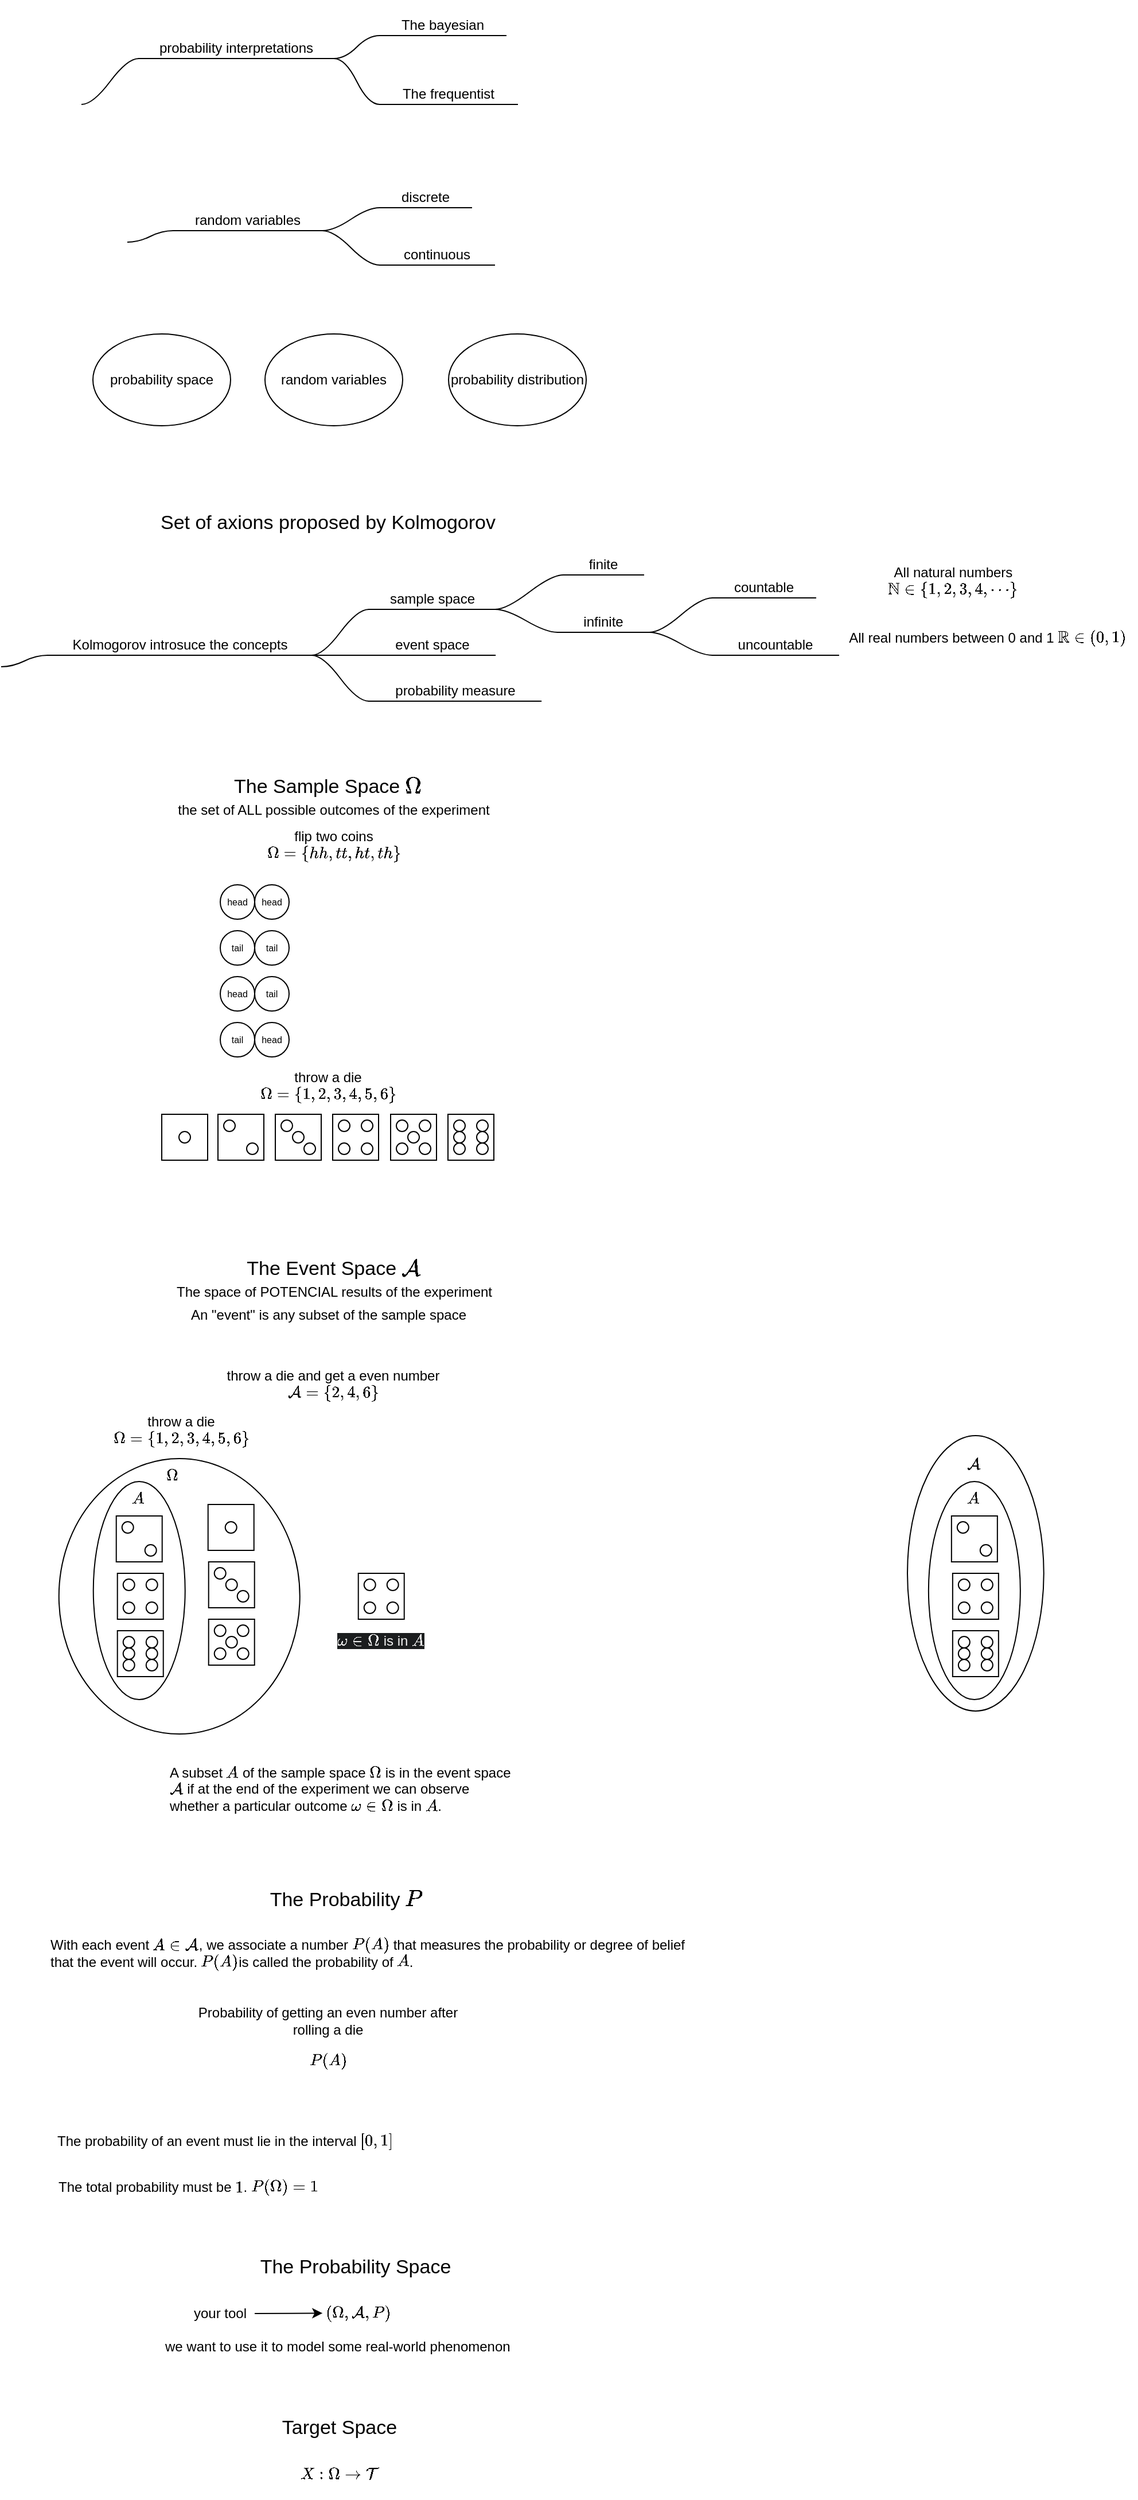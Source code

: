<mxfile version="22.0.2" type="device" pages="2">
  <diagram name="Page-1" id="sghqwL1-s2tia-Rz37YC">
    <mxGraphModel dx="989" dy="595" grid="1" gridSize="10" guides="1" tooltips="1" connect="1" arrows="1" fold="1" page="1" pageScale="1" pageWidth="1500" pageHeight="1500" math="1" shadow="0">
      <root>
        <mxCell id="0" />
        <mxCell id="1" parent="0" />
        <mxCell id="Wlaz5wtgBGHLOJftAQ7z-139" value="" style="ellipse;whiteSpace=wrap;html=1;fillColor=none;" vertex="1" parent="1">
          <mxGeometry x="1160" y="1700" width="118.86" height="240" as="geometry" />
        </mxCell>
        <mxCell id="Wlaz5wtgBGHLOJftAQ7z-137" value="" style="ellipse;whiteSpace=wrap;html=1;fillColor=none;" vertex="1" parent="1">
          <mxGeometry x="450.36" y="1740" width="80" height="190" as="geometry" />
        </mxCell>
        <mxCell id="Wlaz5wtgBGHLOJftAQ7z-135" value="" style="ellipse;whiteSpace=wrap;html=1;fillColor=none;" vertex="1" parent="1">
          <mxGeometry x="420.36" y="1720" width="210" height="240" as="geometry" />
        </mxCell>
        <mxCell id="HM87i1-mruGRsi_XM0j9-1" value="The bayesian" style="whiteSpace=wrap;html=1;shape=partialRectangle;top=0;left=0;bottom=1;right=0;points=[[0,1],[1,1]];fillColor=none;align=center;verticalAlign=bottom;routingCenterY=0.5;snapToPoint=1;recursiveResize=0;autosize=1;treeFolding=1;treeMoving=1;newEdgeStyle={&quot;edgeStyle&quot;:&quot;entityRelationEdgeStyle&quot;,&quot;startArrow&quot;:&quot;none&quot;,&quot;endArrow&quot;:&quot;none&quot;,&quot;segment&quot;:10,&quot;curved&quot;:1,&quot;sourcePerimeterSpacing&quot;:0,&quot;targetPerimeterSpacing&quot;:0};" vertex="1" parent="1">
          <mxGeometry x="700" y="450" width="110" height="30" as="geometry" />
        </mxCell>
        <mxCell id="HM87i1-mruGRsi_XM0j9-2" value="" style="edgeStyle=entityRelationEdgeStyle;startArrow=none;endArrow=none;segment=10;curved=1;sourcePerimeterSpacing=0;targetPerimeterSpacing=0;rounded=0;exitX=1;exitY=1;exitDx=0;exitDy=0;" edge="1" target="HM87i1-mruGRsi_XM0j9-1" parent="1" source="HM87i1-mruGRsi_XM0j9-5">
          <mxGeometry relative="1" as="geometry">
            <mxPoint x="570" y="350" as="sourcePoint" />
          </mxGeometry>
        </mxCell>
        <mxCell id="HM87i1-mruGRsi_XM0j9-3" value="The frequentist" style="whiteSpace=wrap;html=1;shape=partialRectangle;top=0;left=0;bottom=1;right=0;points=[[0,1],[1,1]];fillColor=none;align=center;verticalAlign=bottom;routingCenterY=0.5;snapToPoint=1;recursiveResize=0;autosize=1;treeFolding=1;treeMoving=1;newEdgeStyle={&quot;edgeStyle&quot;:&quot;entityRelationEdgeStyle&quot;,&quot;startArrow&quot;:&quot;none&quot;,&quot;endArrow&quot;:&quot;none&quot;,&quot;segment&quot;:10,&quot;curved&quot;:1,&quot;sourcePerimeterSpacing&quot;:0,&quot;targetPerimeterSpacing&quot;:0};" vertex="1" parent="1">
          <mxGeometry x="700" y="510" width="120" height="30" as="geometry" />
        </mxCell>
        <mxCell id="HM87i1-mruGRsi_XM0j9-4" value="" style="edgeStyle=entityRelationEdgeStyle;startArrow=none;endArrow=none;segment=10;curved=1;sourcePerimeterSpacing=0;targetPerimeterSpacing=0;rounded=0;exitX=1;exitY=1;exitDx=0;exitDy=0;" edge="1" target="HM87i1-mruGRsi_XM0j9-3" parent="1" source="HM87i1-mruGRsi_XM0j9-5">
          <mxGeometry relative="1" as="geometry">
            <mxPoint x="580" y="420" as="sourcePoint" />
          </mxGeometry>
        </mxCell>
        <mxCell id="HM87i1-mruGRsi_XM0j9-5" value="probability interpretations" style="whiteSpace=wrap;html=1;shape=partialRectangle;top=0;left=0;bottom=1;right=0;points=[[0,1],[1,1]];fillColor=none;align=center;verticalAlign=bottom;routingCenterY=0.5;snapToPoint=1;recursiveResize=0;autosize=1;treeFolding=1;treeMoving=1;newEdgeStyle={&quot;edgeStyle&quot;:&quot;entityRelationEdgeStyle&quot;,&quot;startArrow&quot;:&quot;none&quot;,&quot;endArrow&quot;:&quot;none&quot;,&quot;segment&quot;:10,&quot;curved&quot;:1,&quot;sourcePerimeterSpacing&quot;:0,&quot;targetPerimeterSpacing&quot;:0};" vertex="1" parent="1">
          <mxGeometry x="490" y="470" width="170" height="30" as="geometry" />
        </mxCell>
        <mxCell id="HM87i1-mruGRsi_XM0j9-6" value="" style="edgeStyle=entityRelationEdgeStyle;startArrow=none;endArrow=none;segment=10;curved=1;sourcePerimeterSpacing=0;targetPerimeterSpacing=0;rounded=0;" edge="1" target="HM87i1-mruGRsi_XM0j9-5" parent="1">
          <mxGeometry relative="1" as="geometry">
            <mxPoint x="440" y="540" as="sourcePoint" />
          </mxGeometry>
        </mxCell>
        <mxCell id="HM87i1-mruGRsi_XM0j9-7" value="random variables" style="whiteSpace=wrap;html=1;shape=partialRectangle;top=0;left=0;bottom=1;right=0;points=[[0,1],[1,1]];fillColor=none;align=center;verticalAlign=bottom;routingCenterY=0.5;snapToPoint=1;recursiveResize=0;autosize=1;treeFolding=1;treeMoving=1;newEdgeStyle={&quot;edgeStyle&quot;:&quot;entityRelationEdgeStyle&quot;,&quot;startArrow&quot;:&quot;none&quot;,&quot;endArrow&quot;:&quot;none&quot;,&quot;segment&quot;:10,&quot;curved&quot;:1,&quot;sourcePerimeterSpacing&quot;:0,&quot;targetPerimeterSpacing&quot;:0};" vertex="1" parent="1">
          <mxGeometry x="520" y="620" width="130" height="30" as="geometry" />
        </mxCell>
        <mxCell id="HM87i1-mruGRsi_XM0j9-8" value="" style="edgeStyle=entityRelationEdgeStyle;startArrow=none;endArrow=none;segment=10;curved=1;sourcePerimeterSpacing=0;targetPerimeterSpacing=0;rounded=0;" edge="1" target="HM87i1-mruGRsi_XM0j9-7" parent="1">
          <mxGeometry relative="1" as="geometry">
            <mxPoint x="480" y="660" as="sourcePoint" />
          </mxGeometry>
        </mxCell>
        <mxCell id="HM87i1-mruGRsi_XM0j9-9" value="discrete" style="whiteSpace=wrap;html=1;shape=partialRectangle;top=0;left=0;bottom=1;right=0;points=[[0,1],[1,1]];fillColor=none;align=center;verticalAlign=bottom;routingCenterY=0.5;snapToPoint=1;recursiveResize=0;autosize=1;treeFolding=1;treeMoving=1;newEdgeStyle={&quot;edgeStyle&quot;:&quot;entityRelationEdgeStyle&quot;,&quot;startArrow&quot;:&quot;none&quot;,&quot;endArrow&quot;:&quot;none&quot;,&quot;segment&quot;:10,&quot;curved&quot;:1,&quot;sourcePerimeterSpacing&quot;:0,&quot;targetPerimeterSpacing&quot;:0};" vertex="1" parent="1">
          <mxGeometry x="700" y="600" width="80" height="30" as="geometry" />
        </mxCell>
        <mxCell id="HM87i1-mruGRsi_XM0j9-10" value="" style="edgeStyle=entityRelationEdgeStyle;startArrow=none;endArrow=none;segment=10;curved=1;sourcePerimeterSpacing=0;targetPerimeterSpacing=0;rounded=0;exitX=1;exitY=1;exitDx=0;exitDy=0;" edge="1" target="HM87i1-mruGRsi_XM0j9-9" parent="1" source="HM87i1-mruGRsi_XM0j9-7">
          <mxGeometry relative="1" as="geometry">
            <mxPoint x="690" y="620" as="sourcePoint" />
          </mxGeometry>
        </mxCell>
        <mxCell id="HM87i1-mruGRsi_XM0j9-11" value="continuous" style="whiteSpace=wrap;html=1;shape=partialRectangle;top=0;left=0;bottom=1;right=0;points=[[0,1],[1,1]];fillColor=none;align=center;verticalAlign=bottom;routingCenterY=0.5;snapToPoint=1;recursiveResize=0;autosize=1;treeFolding=1;treeMoving=1;newEdgeStyle={&quot;edgeStyle&quot;:&quot;entityRelationEdgeStyle&quot;,&quot;startArrow&quot;:&quot;none&quot;,&quot;endArrow&quot;:&quot;none&quot;,&quot;segment&quot;:10,&quot;curved&quot;:1,&quot;sourcePerimeterSpacing&quot;:0,&quot;targetPerimeterSpacing&quot;:0};" vertex="1" parent="1">
          <mxGeometry x="700" y="650" width="100" height="30" as="geometry" />
        </mxCell>
        <mxCell id="HM87i1-mruGRsi_XM0j9-12" value="" style="edgeStyle=entityRelationEdgeStyle;startArrow=none;endArrow=none;segment=10;curved=1;sourcePerimeterSpacing=0;targetPerimeterSpacing=0;rounded=0;exitX=1;exitY=1;exitDx=0;exitDy=0;" edge="1" target="HM87i1-mruGRsi_XM0j9-11" parent="1" source="HM87i1-mruGRsi_XM0j9-7">
          <mxGeometry relative="1" as="geometry">
            <mxPoint x="700" y="720" as="sourcePoint" />
          </mxGeometry>
        </mxCell>
        <mxCell id="HM87i1-mruGRsi_XM0j9-13" value="probability space" style="ellipse;whiteSpace=wrap;html=1;" vertex="1" parent="1">
          <mxGeometry x="450" y="740" width="120" height="80" as="geometry" />
        </mxCell>
        <mxCell id="HM87i1-mruGRsi_XM0j9-14" value="random variables" style="ellipse;whiteSpace=wrap;html=1;" vertex="1" parent="1">
          <mxGeometry x="600" y="740" width="120" height="80" as="geometry" />
        </mxCell>
        <mxCell id="HM87i1-mruGRsi_XM0j9-15" value="probability distribution" style="ellipse;whiteSpace=wrap;html=1;" vertex="1" parent="1">
          <mxGeometry x="760" y="740" width="120" height="80" as="geometry" />
        </mxCell>
        <mxCell id="HM87i1-mruGRsi_XM0j9-16" value="Set of axions proposed by Kolmogorov" style="text;html=1;strokeColor=none;fillColor=none;align=center;verticalAlign=middle;whiteSpace=wrap;rounded=0;fontSize=17;" vertex="1" parent="1">
          <mxGeometry x="490" y="890" width="330" height="30" as="geometry" />
        </mxCell>
        <mxCell id="HM87i1-mruGRsi_XM0j9-17" value="sample space" style="whiteSpace=wrap;html=1;shape=partialRectangle;top=0;left=0;bottom=1;right=0;points=[[0,1],[1,1]];fillColor=none;align=center;verticalAlign=bottom;routingCenterY=0.5;snapToPoint=1;recursiveResize=0;autosize=1;treeFolding=1;treeMoving=1;newEdgeStyle={&quot;edgeStyle&quot;:&quot;entityRelationEdgeStyle&quot;,&quot;startArrow&quot;:&quot;none&quot;,&quot;endArrow&quot;:&quot;none&quot;,&quot;segment&quot;:10,&quot;curved&quot;:1,&quot;sourcePerimeterSpacing&quot;:0,&quot;targetPerimeterSpacing&quot;:0};" vertex="1" parent="1">
          <mxGeometry x="690.57" y="950" width="110" height="30" as="geometry" />
        </mxCell>
        <mxCell id="HM87i1-mruGRsi_XM0j9-18" value="" style="edgeStyle=entityRelationEdgeStyle;startArrow=none;endArrow=none;segment=10;curved=1;sourcePerimeterSpacing=0;targetPerimeterSpacing=0;rounded=0;exitX=1;exitY=1;exitDx=0;exitDy=0;" edge="1" target="HM87i1-mruGRsi_XM0j9-17" parent="1" source="HM87i1-mruGRsi_XM0j9-23">
          <mxGeometry relative="1" as="geometry">
            <mxPoint x="685.57" y="960" as="sourcePoint" />
          </mxGeometry>
        </mxCell>
        <mxCell id="HM87i1-mruGRsi_XM0j9-19" value="event space" style="whiteSpace=wrap;html=1;shape=partialRectangle;top=0;left=0;bottom=1;right=0;points=[[0,1],[1,1]];fillColor=none;align=center;verticalAlign=bottom;routingCenterY=0.5;snapToPoint=1;recursiveResize=0;autosize=1;treeFolding=1;treeMoving=1;newEdgeStyle={&quot;edgeStyle&quot;:&quot;entityRelationEdgeStyle&quot;,&quot;startArrow&quot;:&quot;none&quot;,&quot;endArrow&quot;:&quot;none&quot;,&quot;segment&quot;:10,&quot;curved&quot;:1,&quot;sourcePerimeterSpacing&quot;:0,&quot;targetPerimeterSpacing&quot;:0};" vertex="1" parent="1">
          <mxGeometry x="690.57" y="990" width="110" height="30" as="geometry" />
        </mxCell>
        <mxCell id="HM87i1-mruGRsi_XM0j9-20" value="" style="edgeStyle=entityRelationEdgeStyle;startArrow=none;endArrow=none;segment=10;curved=1;sourcePerimeterSpacing=0;targetPerimeterSpacing=0;rounded=0;exitX=1;exitY=1;exitDx=0;exitDy=0;" edge="1" target="HM87i1-mruGRsi_XM0j9-19" parent="1" source="HM87i1-mruGRsi_XM0j9-23">
          <mxGeometry relative="1" as="geometry">
            <mxPoint x="670.57" y="1010" as="sourcePoint" />
          </mxGeometry>
        </mxCell>
        <mxCell id="HM87i1-mruGRsi_XM0j9-21" value="probability measure" style="whiteSpace=wrap;html=1;shape=partialRectangle;top=0;left=0;bottom=1;right=0;points=[[0,1],[1,1]];fillColor=none;align=center;verticalAlign=bottom;routingCenterY=0.5;snapToPoint=1;recursiveResize=0;autosize=1;treeFolding=1;treeMoving=1;newEdgeStyle={&quot;edgeStyle&quot;:&quot;entityRelationEdgeStyle&quot;,&quot;startArrow&quot;:&quot;none&quot;,&quot;endArrow&quot;:&quot;none&quot;,&quot;segment&quot;:10,&quot;curved&quot;:1,&quot;sourcePerimeterSpacing&quot;:0,&quot;targetPerimeterSpacing&quot;:0};" vertex="1" parent="1">
          <mxGeometry x="690.57" y="1030" width="150" height="30" as="geometry" />
        </mxCell>
        <mxCell id="HM87i1-mruGRsi_XM0j9-22" value="" style="edgeStyle=entityRelationEdgeStyle;startArrow=none;endArrow=none;segment=10;curved=1;sourcePerimeterSpacing=0;targetPerimeterSpacing=0;rounded=0;exitX=1;exitY=1;exitDx=0;exitDy=0;" edge="1" target="HM87i1-mruGRsi_XM0j9-21" parent="1" source="HM87i1-mruGRsi_XM0j9-23">
          <mxGeometry relative="1" as="geometry">
            <mxPoint x="680.57" y="1050" as="sourcePoint" />
          </mxGeometry>
        </mxCell>
        <mxCell id="HM87i1-mruGRsi_XM0j9-23" value="Kolmogorov introsuce the concepts" style="whiteSpace=wrap;html=1;shape=partialRectangle;top=0;left=0;bottom=1;right=0;points=[[0,1],[1,1]];fillColor=none;align=center;verticalAlign=bottom;routingCenterY=0.5;snapToPoint=1;recursiveResize=0;autosize=1;treeFolding=1;treeMoving=1;newEdgeStyle={&quot;edgeStyle&quot;:&quot;entityRelationEdgeStyle&quot;,&quot;startArrow&quot;:&quot;none&quot;,&quot;endArrow&quot;:&quot;none&quot;,&quot;segment&quot;:10,&quot;curved&quot;:1,&quot;sourcePerimeterSpacing&quot;:0,&quot;targetPerimeterSpacing&quot;:0};" vertex="1" parent="1">
          <mxGeometry x="410.57" y="990" width="230" height="30" as="geometry" />
        </mxCell>
        <mxCell id="HM87i1-mruGRsi_XM0j9-24" value="" style="edgeStyle=entityRelationEdgeStyle;startArrow=none;endArrow=none;segment=10;curved=1;sourcePerimeterSpacing=0;targetPerimeterSpacing=0;rounded=0;" edge="1" target="HM87i1-mruGRsi_XM0j9-23" parent="1">
          <mxGeometry relative="1" as="geometry">
            <mxPoint x="369.999" y="1030" as="sourcePoint" />
          </mxGeometry>
        </mxCell>
        <mxCell id="HM87i1-mruGRsi_XM0j9-25" value="The Sample Space \(\Omega\)" style="text;html=1;strokeColor=none;fillColor=none;align=center;verticalAlign=middle;whiteSpace=wrap;rounded=0;fontSize=17;" vertex="1" parent="1">
          <mxGeometry x="490" y="1120" width="330" height="30" as="geometry" />
        </mxCell>
        <mxCell id="HM87i1-mruGRsi_XM0j9-26" value="the set of ALL possible outcomes of the experiment" style="text;html=1;strokeColor=none;fillColor=none;align=center;verticalAlign=middle;whiteSpace=wrap;rounded=0;" vertex="1" parent="1">
          <mxGeometry x="515" y="1140" width="290" height="30" as="geometry" />
        </mxCell>
        <mxCell id="HM87i1-mruGRsi_XM0j9-27" value="flip two coins \(\Omega =&amp;nbsp;&lt;br&gt;\{hh, tt, ht, th\}\)" style="text;html=1;strokeColor=none;fillColor=none;align=center;verticalAlign=middle;whiteSpace=wrap;rounded=0;" vertex="1" parent="1">
          <mxGeometry x="605" y="1170" width="110" height="30" as="geometry" />
        </mxCell>
        <mxCell id="HM87i1-mruGRsi_XM0j9-28" value="The Event Space \(\mathcal{A}\)" style="text;html=1;strokeColor=none;fillColor=none;align=center;verticalAlign=middle;whiteSpace=wrap;rounded=0;fontSize=17;" vertex="1" parent="1">
          <mxGeometry x="495" y="1540" width="330" height="30" as="geometry" />
        </mxCell>
        <mxCell id="HM87i1-mruGRsi_XM0j9-29" value="The space of POTENCIAL results of the experiment" style="text;html=1;strokeColor=none;fillColor=none;align=center;verticalAlign=middle;whiteSpace=wrap;rounded=0;" vertex="1" parent="1">
          <mxGeometry x="511" y="1560" width="299" height="30" as="geometry" />
        </mxCell>
        <mxCell id="Wlaz5wtgBGHLOJftAQ7z-2" value="finite" style="whiteSpace=wrap;html=1;shape=partialRectangle;top=0;left=0;bottom=1;right=0;points=[[0,1],[1,1]];fillColor=none;align=center;verticalAlign=bottom;routingCenterY=0.5;snapToPoint=1;recursiveResize=0;autosize=1;treeFolding=1;treeMoving=1;newEdgeStyle={&quot;edgeStyle&quot;:&quot;entityRelationEdgeStyle&quot;,&quot;startArrow&quot;:&quot;none&quot;,&quot;endArrow&quot;:&quot;none&quot;,&quot;segment&quot;:10,&quot;curved&quot;:1,&quot;sourcePerimeterSpacing&quot;:0,&quot;targetPerimeterSpacing&quot;:0};" vertex="1" parent="1">
          <mxGeometry x="860" y="920" width="70" height="30" as="geometry" />
        </mxCell>
        <mxCell id="Wlaz5wtgBGHLOJftAQ7z-3" value="" style="edgeStyle=entityRelationEdgeStyle;startArrow=none;endArrow=none;segment=10;curved=1;sourcePerimeterSpacing=0;targetPerimeterSpacing=0;rounded=0;exitX=1;exitY=1;exitDx=0;exitDy=0;" edge="1" target="Wlaz5wtgBGHLOJftAQ7z-2" parent="1" source="HM87i1-mruGRsi_XM0j9-17">
          <mxGeometry relative="1" as="geometry">
            <mxPoint x="900" y="940" as="sourcePoint" />
          </mxGeometry>
        </mxCell>
        <mxCell id="Wlaz5wtgBGHLOJftAQ7z-5" value="infinite" style="whiteSpace=wrap;html=1;shape=partialRectangle;top=0;left=0;bottom=1;right=0;points=[[0,1],[1,1]];fillColor=none;align=center;verticalAlign=bottom;routingCenterY=0.5;snapToPoint=1;recursiveResize=0;autosize=1;treeFolding=1;treeMoving=1;newEdgeStyle={&quot;edgeStyle&quot;:&quot;entityRelationEdgeStyle&quot;,&quot;startArrow&quot;:&quot;none&quot;,&quot;endArrow&quot;:&quot;none&quot;,&quot;segment&quot;:10,&quot;curved&quot;:1,&quot;sourcePerimeterSpacing&quot;:0,&quot;targetPerimeterSpacing&quot;:0};" vertex="1" parent="1">
          <mxGeometry x="855" y="970" width="80" height="30" as="geometry" />
        </mxCell>
        <mxCell id="Wlaz5wtgBGHLOJftAQ7z-6" value="" style="edgeStyle=entityRelationEdgeStyle;startArrow=none;endArrow=none;segment=10;curved=1;sourcePerimeterSpacing=0;targetPerimeterSpacing=0;rounded=0;exitX=1;exitY=1;exitDx=0;exitDy=0;" edge="1" target="Wlaz5wtgBGHLOJftAQ7z-5" parent="1" source="HM87i1-mruGRsi_XM0j9-17">
          <mxGeometry relative="1" as="geometry">
            <mxPoint x="825" y="1020" as="sourcePoint" />
          </mxGeometry>
        </mxCell>
        <mxCell id="Wlaz5wtgBGHLOJftAQ7z-7" value="All natural numbers \(\mathbb{N} \in \{1,2,3,4,\cdots\}\)" style="text;html=1;strokeColor=none;fillColor=none;align=center;verticalAlign=middle;whiteSpace=wrap;rounded=0;" vertex="1" parent="1">
          <mxGeometry x="1090" y="940" width="220" height="30" as="geometry" />
        </mxCell>
        <mxCell id="Wlaz5wtgBGHLOJftAQ7z-8" value="countable" style="whiteSpace=wrap;html=1;shape=partialRectangle;top=0;left=0;bottom=1;right=0;points=[[0,1],[1,1]];fillColor=none;align=center;verticalAlign=bottom;routingCenterY=0.5;snapToPoint=1;recursiveResize=0;autosize=1;treeFolding=1;treeMoving=1;newEdgeStyle={&quot;edgeStyle&quot;:&quot;entityRelationEdgeStyle&quot;,&quot;startArrow&quot;:&quot;none&quot;,&quot;endArrow&quot;:&quot;none&quot;,&quot;segment&quot;:10,&quot;curved&quot;:1,&quot;sourcePerimeterSpacing&quot;:0,&quot;targetPerimeterSpacing&quot;:0};" vertex="1" parent="1">
          <mxGeometry x="990" y="940" width="90" height="30" as="geometry" />
        </mxCell>
        <mxCell id="Wlaz5wtgBGHLOJftAQ7z-9" value="" style="edgeStyle=entityRelationEdgeStyle;startArrow=none;endArrow=none;segment=10;curved=1;sourcePerimeterSpacing=0;targetPerimeterSpacing=0;rounded=0;exitX=1;exitY=1;exitDx=0;exitDy=0;" edge="1" target="Wlaz5wtgBGHLOJftAQ7z-8" parent="1" source="Wlaz5wtgBGHLOJftAQ7z-5">
          <mxGeometry relative="1" as="geometry">
            <mxPoint x="1020" y="1050" as="sourcePoint" />
          </mxGeometry>
        </mxCell>
        <mxCell id="Wlaz5wtgBGHLOJftAQ7z-10" value="uncountable" style="whiteSpace=wrap;html=1;shape=partialRectangle;top=0;left=0;bottom=1;right=0;points=[[0,1],[1,1]];fillColor=none;align=center;verticalAlign=bottom;routingCenterY=0.5;snapToPoint=1;recursiveResize=0;autosize=1;treeFolding=1;treeMoving=1;newEdgeStyle={&quot;edgeStyle&quot;:&quot;entityRelationEdgeStyle&quot;,&quot;startArrow&quot;:&quot;none&quot;,&quot;endArrow&quot;:&quot;none&quot;,&quot;segment&quot;:10,&quot;curved&quot;:1,&quot;sourcePerimeterSpacing&quot;:0,&quot;targetPerimeterSpacing&quot;:0};" vertex="1" parent="1">
          <mxGeometry x="990" y="990" width="110" height="30" as="geometry" />
        </mxCell>
        <mxCell id="Wlaz5wtgBGHLOJftAQ7z-11" value="" style="edgeStyle=entityRelationEdgeStyle;startArrow=none;endArrow=none;segment=10;curved=1;sourcePerimeterSpacing=0;targetPerimeterSpacing=0;rounded=0;exitX=1;exitY=1;exitDx=0;exitDy=0;" edge="1" target="Wlaz5wtgBGHLOJftAQ7z-10" parent="1" source="Wlaz5wtgBGHLOJftAQ7z-5">
          <mxGeometry relative="1" as="geometry">
            <mxPoint x="990" y="1040" as="sourcePoint" />
          </mxGeometry>
        </mxCell>
        <mxCell id="Wlaz5wtgBGHLOJftAQ7z-12" value="All real numbers between 0 and 1 \( &lt;br&gt;\mathbb{R} \in (0,1)\)" style="text;html=1;strokeColor=none;fillColor=none;align=center;verticalAlign=middle;whiteSpace=wrap;rounded=0;" vertex="1" parent="1">
          <mxGeometry x="1100" y="990" width="260" height="30" as="geometry" />
        </mxCell>
        <mxCell id="Wlaz5wtgBGHLOJftAQ7z-42" value="throw a die&lt;br&gt;\(\Omega = \{1,2,3,4,5,6\}\)" style="text;html=1;strokeColor=none;fillColor=none;align=center;verticalAlign=middle;whiteSpace=wrap;rounded=0;" vertex="1" parent="1">
          <mxGeometry x="610" y="1380" width="90" height="30" as="geometry" />
        </mxCell>
        <mxCell id="Wlaz5wtgBGHLOJftAQ7z-45" value="head" style="ellipse;whiteSpace=wrap;html=1;aspect=fixed;fontSize=8;" vertex="1" parent="1">
          <mxGeometry x="561" y="1220" width="30" height="30" as="geometry" />
        </mxCell>
        <mxCell id="Wlaz5wtgBGHLOJftAQ7z-46" value="head" style="ellipse;whiteSpace=wrap;html=1;aspect=fixed;fontSize=8;" vertex="1" parent="1">
          <mxGeometry x="591" y="1220" width="30" height="30" as="geometry" />
        </mxCell>
        <mxCell id="Wlaz5wtgBGHLOJftAQ7z-47" value="tail" style="ellipse;whiteSpace=wrap;html=1;aspect=fixed;fontSize=8;" vertex="1" parent="1">
          <mxGeometry x="561" y="1260" width="30" height="30" as="geometry" />
        </mxCell>
        <mxCell id="Wlaz5wtgBGHLOJftAQ7z-48" value="tail" style="ellipse;whiteSpace=wrap;html=1;aspect=fixed;fontSize=8;" vertex="1" parent="1">
          <mxGeometry x="591" y="1260" width="30" height="30" as="geometry" />
        </mxCell>
        <mxCell id="Wlaz5wtgBGHLOJftAQ7z-49" value="head" style="ellipse;whiteSpace=wrap;html=1;aspect=fixed;fontSize=8;" vertex="1" parent="1">
          <mxGeometry x="561" y="1300" width="30" height="30" as="geometry" />
        </mxCell>
        <mxCell id="Wlaz5wtgBGHLOJftAQ7z-50" value="tail" style="ellipse;whiteSpace=wrap;html=1;aspect=fixed;fontSize=8;" vertex="1" parent="1">
          <mxGeometry x="591" y="1300" width="30" height="30" as="geometry" />
        </mxCell>
        <mxCell id="Wlaz5wtgBGHLOJftAQ7z-51" value="tail" style="ellipse;whiteSpace=wrap;html=1;aspect=fixed;fontSize=8;" vertex="1" parent="1">
          <mxGeometry x="561" y="1340" width="30" height="30" as="geometry" />
        </mxCell>
        <mxCell id="Wlaz5wtgBGHLOJftAQ7z-52" value="head" style="ellipse;whiteSpace=wrap;html=1;aspect=fixed;fontSize=8;" vertex="1" parent="1">
          <mxGeometry x="591" y="1340" width="30" height="30" as="geometry" />
        </mxCell>
        <mxCell id="Wlaz5wtgBGHLOJftAQ7z-53" value="throw a die and get a even number&lt;br&gt;\(\mathcal{A} = \{2,4,6\}\)" style="text;html=1;strokeColor=none;fillColor=none;align=center;verticalAlign=middle;whiteSpace=wrap;rounded=0;" vertex="1" parent="1">
          <mxGeometry x="549.36" y="1630" width="220.5" height="50" as="geometry" />
        </mxCell>
        <mxCell id="Wlaz5wtgBGHLOJftAQ7z-62" value="" style="group" vertex="1" connectable="0" parent="1">
          <mxGeometry x="535.5" y="1420" width="40" height="40" as="geometry" />
        </mxCell>
        <mxCell id="Wlaz5wtgBGHLOJftAQ7z-13" value="" style="rounded=0;whiteSpace=wrap;html=1;" vertex="1" parent="Wlaz5wtgBGHLOJftAQ7z-62">
          <mxGeometry x="-25.5" width="40" height="40" as="geometry" />
        </mxCell>
        <mxCell id="Wlaz5wtgBGHLOJftAQ7z-14" value="" style="ellipse;whiteSpace=wrap;html=1;aspect=fixed;" vertex="1" parent="Wlaz5wtgBGHLOJftAQ7z-62">
          <mxGeometry x="-10.5" y="15" width="10" height="10" as="geometry" />
        </mxCell>
        <mxCell id="Wlaz5wtgBGHLOJftAQ7z-63" value="" style="group" vertex="1" connectable="0" parent="1">
          <mxGeometry x="559" y="1420" width="40" height="40" as="geometry" />
        </mxCell>
        <mxCell id="Wlaz5wtgBGHLOJftAQ7z-22" value="" style="rounded=0;whiteSpace=wrap;html=1;" vertex="1" parent="Wlaz5wtgBGHLOJftAQ7z-63">
          <mxGeometry width="40" height="40" as="geometry" />
        </mxCell>
        <mxCell id="Wlaz5wtgBGHLOJftAQ7z-23" value="" style="ellipse;whiteSpace=wrap;html=1;aspect=fixed;" vertex="1" parent="Wlaz5wtgBGHLOJftAQ7z-63">
          <mxGeometry x="5" y="5" width="10" height="10" as="geometry" />
        </mxCell>
        <mxCell id="Wlaz5wtgBGHLOJftAQ7z-24" value="" style="ellipse;whiteSpace=wrap;html=1;aspect=fixed;" vertex="1" parent="Wlaz5wtgBGHLOJftAQ7z-63">
          <mxGeometry x="25" y="25" width="10" height="10" as="geometry" />
        </mxCell>
        <mxCell id="Wlaz5wtgBGHLOJftAQ7z-64" value="" style="group" vertex="1" connectable="0" parent="1">
          <mxGeometry x="609" y="1420" width="40" height="40" as="geometry" />
        </mxCell>
        <mxCell id="Wlaz5wtgBGHLOJftAQ7z-18" value="" style="rounded=0;whiteSpace=wrap;html=1;" vertex="1" parent="Wlaz5wtgBGHLOJftAQ7z-64">
          <mxGeometry width="40" height="40" as="geometry" />
        </mxCell>
        <mxCell id="Wlaz5wtgBGHLOJftAQ7z-19" value="" style="ellipse;whiteSpace=wrap;html=1;aspect=fixed;" vertex="1" parent="Wlaz5wtgBGHLOJftAQ7z-64">
          <mxGeometry x="5" y="5" width="10" height="10" as="geometry" />
        </mxCell>
        <mxCell id="Wlaz5wtgBGHLOJftAQ7z-20" value="" style="ellipse;whiteSpace=wrap;html=1;aspect=fixed;" vertex="1" parent="Wlaz5wtgBGHLOJftAQ7z-64">
          <mxGeometry x="25" y="25" width="10" height="10" as="geometry" />
        </mxCell>
        <mxCell id="Wlaz5wtgBGHLOJftAQ7z-21" value="" style="ellipse;whiteSpace=wrap;html=1;aspect=fixed;" vertex="1" parent="Wlaz5wtgBGHLOJftAQ7z-64">
          <mxGeometry x="15" y="15" width="10" height="10" as="geometry" />
        </mxCell>
        <mxCell id="Wlaz5wtgBGHLOJftAQ7z-65" value="" style="group" vertex="1" connectable="0" parent="1">
          <mxGeometry x="659" y="1420" width="40" height="40" as="geometry" />
        </mxCell>
        <mxCell id="Wlaz5wtgBGHLOJftAQ7z-29" value="" style="rounded=0;whiteSpace=wrap;html=1;" vertex="1" parent="Wlaz5wtgBGHLOJftAQ7z-65">
          <mxGeometry width="40" height="40" as="geometry" />
        </mxCell>
        <mxCell id="Wlaz5wtgBGHLOJftAQ7z-30" value="" style="ellipse;whiteSpace=wrap;html=1;aspect=fixed;" vertex="1" parent="Wlaz5wtgBGHLOJftAQ7z-65">
          <mxGeometry x="5" y="5" width="10" height="10" as="geometry" />
        </mxCell>
        <mxCell id="Wlaz5wtgBGHLOJftAQ7z-31" value="" style="ellipse;whiteSpace=wrap;html=1;aspect=fixed;" vertex="1" parent="Wlaz5wtgBGHLOJftAQ7z-65">
          <mxGeometry x="25" y="25" width="10" height="10" as="geometry" />
        </mxCell>
        <mxCell id="Wlaz5wtgBGHLOJftAQ7z-33" value="" style="ellipse;whiteSpace=wrap;html=1;aspect=fixed;" vertex="1" parent="Wlaz5wtgBGHLOJftAQ7z-65">
          <mxGeometry x="5" y="25" width="10" height="10" as="geometry" />
        </mxCell>
        <mxCell id="Wlaz5wtgBGHLOJftAQ7z-34" value="" style="ellipse;whiteSpace=wrap;html=1;aspect=fixed;" vertex="1" parent="Wlaz5wtgBGHLOJftAQ7z-65">
          <mxGeometry x="25" y="5" width="10" height="10" as="geometry" />
        </mxCell>
        <mxCell id="Wlaz5wtgBGHLOJftAQ7z-66" value="" style="group" vertex="1" connectable="0" parent="1">
          <mxGeometry x="709.5" y="1420" width="40" height="40" as="geometry" />
        </mxCell>
        <mxCell id="Wlaz5wtgBGHLOJftAQ7z-56" value="" style="rounded=0;whiteSpace=wrap;html=1;" vertex="1" parent="Wlaz5wtgBGHLOJftAQ7z-66">
          <mxGeometry width="40" height="40" as="geometry" />
        </mxCell>
        <mxCell id="Wlaz5wtgBGHLOJftAQ7z-57" value="" style="ellipse;whiteSpace=wrap;html=1;aspect=fixed;" vertex="1" parent="Wlaz5wtgBGHLOJftAQ7z-66">
          <mxGeometry x="5" y="5" width="10" height="10" as="geometry" />
        </mxCell>
        <mxCell id="Wlaz5wtgBGHLOJftAQ7z-58" value="" style="ellipse;whiteSpace=wrap;html=1;aspect=fixed;" vertex="1" parent="Wlaz5wtgBGHLOJftAQ7z-66">
          <mxGeometry x="25" y="25" width="10" height="10" as="geometry" />
        </mxCell>
        <mxCell id="Wlaz5wtgBGHLOJftAQ7z-59" value="" style="ellipse;whiteSpace=wrap;html=1;aspect=fixed;" vertex="1" parent="Wlaz5wtgBGHLOJftAQ7z-66">
          <mxGeometry x="5" y="25" width="10" height="10" as="geometry" />
        </mxCell>
        <mxCell id="Wlaz5wtgBGHLOJftAQ7z-60" value="" style="ellipse;whiteSpace=wrap;html=1;aspect=fixed;" vertex="1" parent="Wlaz5wtgBGHLOJftAQ7z-66">
          <mxGeometry x="25" y="5" width="10" height="10" as="geometry" />
        </mxCell>
        <mxCell id="Wlaz5wtgBGHLOJftAQ7z-61" value="" style="ellipse;whiteSpace=wrap;html=1;aspect=fixed;" vertex="1" parent="Wlaz5wtgBGHLOJftAQ7z-66">
          <mxGeometry x="15" y="15" width="10" height="10" as="geometry" />
        </mxCell>
        <mxCell id="Wlaz5wtgBGHLOJftAQ7z-67" value="" style="group" vertex="1" connectable="0" parent="1">
          <mxGeometry x="759.5" y="1420" width="40" height="40" as="geometry" />
        </mxCell>
        <mxCell id="Wlaz5wtgBGHLOJftAQ7z-35" value="" style="rounded=0;whiteSpace=wrap;html=1;" vertex="1" parent="Wlaz5wtgBGHLOJftAQ7z-67">
          <mxGeometry width="40" height="40" as="geometry" />
        </mxCell>
        <mxCell id="Wlaz5wtgBGHLOJftAQ7z-36" value="" style="ellipse;whiteSpace=wrap;html=1;aspect=fixed;" vertex="1" parent="Wlaz5wtgBGHLOJftAQ7z-67">
          <mxGeometry x="5" y="5" width="10" height="10" as="geometry" />
        </mxCell>
        <mxCell id="Wlaz5wtgBGHLOJftAQ7z-37" value="" style="ellipse;whiteSpace=wrap;html=1;aspect=fixed;" vertex="1" parent="Wlaz5wtgBGHLOJftAQ7z-67">
          <mxGeometry x="25" y="25" width="10" height="10" as="geometry" />
        </mxCell>
        <mxCell id="Wlaz5wtgBGHLOJftAQ7z-38" value="" style="ellipse;whiteSpace=wrap;html=1;aspect=fixed;" vertex="1" parent="Wlaz5wtgBGHLOJftAQ7z-67">
          <mxGeometry x="5" y="15" width="10" height="10" as="geometry" />
        </mxCell>
        <mxCell id="Wlaz5wtgBGHLOJftAQ7z-39" value="" style="ellipse;whiteSpace=wrap;html=1;aspect=fixed;" vertex="1" parent="Wlaz5wtgBGHLOJftAQ7z-67">
          <mxGeometry x="5" y="25" width="10" height="10" as="geometry" />
        </mxCell>
        <mxCell id="Wlaz5wtgBGHLOJftAQ7z-40" value="" style="ellipse;whiteSpace=wrap;html=1;aspect=fixed;" vertex="1" parent="Wlaz5wtgBGHLOJftAQ7z-67">
          <mxGeometry x="25" y="5" width="10" height="10" as="geometry" />
        </mxCell>
        <mxCell id="Wlaz5wtgBGHLOJftAQ7z-41" value="" style="ellipse;whiteSpace=wrap;html=1;aspect=fixed;" vertex="1" parent="Wlaz5wtgBGHLOJftAQ7z-67">
          <mxGeometry x="25" y="15" width="10" height="10" as="geometry" />
        </mxCell>
        <mxCell id="Wlaz5wtgBGHLOJftAQ7z-104" value="" style="group" vertex="1" connectable="0" parent="1">
          <mxGeometry x="470.36" y="1770" width="40" height="40" as="geometry" />
        </mxCell>
        <mxCell id="Wlaz5wtgBGHLOJftAQ7z-105" value="" style="rounded=0;whiteSpace=wrap;html=1;" vertex="1" parent="Wlaz5wtgBGHLOJftAQ7z-104">
          <mxGeometry width="40" height="40" as="geometry" />
        </mxCell>
        <mxCell id="Wlaz5wtgBGHLOJftAQ7z-106" value="" style="ellipse;whiteSpace=wrap;html=1;aspect=fixed;" vertex="1" parent="Wlaz5wtgBGHLOJftAQ7z-104">
          <mxGeometry x="5" y="5" width="10" height="10" as="geometry" />
        </mxCell>
        <mxCell id="Wlaz5wtgBGHLOJftAQ7z-107" value="" style="ellipse;whiteSpace=wrap;html=1;aspect=fixed;" vertex="1" parent="Wlaz5wtgBGHLOJftAQ7z-104">
          <mxGeometry x="25" y="25" width="10" height="10" as="geometry" />
        </mxCell>
        <mxCell id="Wlaz5wtgBGHLOJftAQ7z-108" value="" style="group" vertex="1" connectable="0" parent="1">
          <mxGeometry x="550.86" y="1810" width="40" height="40" as="geometry" />
        </mxCell>
        <mxCell id="Wlaz5wtgBGHLOJftAQ7z-109" value="" style="rounded=0;whiteSpace=wrap;html=1;" vertex="1" parent="Wlaz5wtgBGHLOJftAQ7z-108">
          <mxGeometry width="40" height="40" as="geometry" />
        </mxCell>
        <mxCell id="Wlaz5wtgBGHLOJftAQ7z-110" value="" style="ellipse;whiteSpace=wrap;html=1;aspect=fixed;" vertex="1" parent="Wlaz5wtgBGHLOJftAQ7z-108">
          <mxGeometry x="5" y="5" width="10" height="10" as="geometry" />
        </mxCell>
        <mxCell id="Wlaz5wtgBGHLOJftAQ7z-111" value="" style="ellipse;whiteSpace=wrap;html=1;aspect=fixed;" vertex="1" parent="Wlaz5wtgBGHLOJftAQ7z-108">
          <mxGeometry x="25" y="25" width="10" height="10" as="geometry" />
        </mxCell>
        <mxCell id="Wlaz5wtgBGHLOJftAQ7z-112" value="" style="ellipse;whiteSpace=wrap;html=1;aspect=fixed;" vertex="1" parent="Wlaz5wtgBGHLOJftAQ7z-108">
          <mxGeometry x="15" y="15" width="10" height="10" as="geometry" />
        </mxCell>
        <mxCell id="Wlaz5wtgBGHLOJftAQ7z-113" value="" style="group" vertex="1" connectable="0" parent="1">
          <mxGeometry x="471.36" y="1820" width="40" height="40" as="geometry" />
        </mxCell>
        <mxCell id="Wlaz5wtgBGHLOJftAQ7z-114" value="" style="rounded=0;whiteSpace=wrap;html=1;" vertex="1" parent="Wlaz5wtgBGHLOJftAQ7z-113">
          <mxGeometry width="40" height="40" as="geometry" />
        </mxCell>
        <mxCell id="Wlaz5wtgBGHLOJftAQ7z-115" value="" style="ellipse;whiteSpace=wrap;html=1;aspect=fixed;" vertex="1" parent="Wlaz5wtgBGHLOJftAQ7z-113">
          <mxGeometry x="5" y="5" width="10" height="10" as="geometry" />
        </mxCell>
        <mxCell id="Wlaz5wtgBGHLOJftAQ7z-116" value="" style="ellipse;whiteSpace=wrap;html=1;aspect=fixed;" vertex="1" parent="Wlaz5wtgBGHLOJftAQ7z-113">
          <mxGeometry x="25" y="25" width="10" height="10" as="geometry" />
        </mxCell>
        <mxCell id="Wlaz5wtgBGHLOJftAQ7z-117" value="" style="ellipse;whiteSpace=wrap;html=1;aspect=fixed;" vertex="1" parent="Wlaz5wtgBGHLOJftAQ7z-113">
          <mxGeometry x="5" y="25" width="10" height="10" as="geometry" />
        </mxCell>
        <mxCell id="Wlaz5wtgBGHLOJftAQ7z-118" value="" style="ellipse;whiteSpace=wrap;html=1;aspect=fixed;" vertex="1" parent="Wlaz5wtgBGHLOJftAQ7z-113">
          <mxGeometry x="25" y="5" width="10" height="10" as="geometry" />
        </mxCell>
        <mxCell id="Wlaz5wtgBGHLOJftAQ7z-119" value="" style="group" vertex="1" connectable="0" parent="1">
          <mxGeometry x="550.86" y="1860" width="40" height="40" as="geometry" />
        </mxCell>
        <mxCell id="Wlaz5wtgBGHLOJftAQ7z-120" value="" style="rounded=0;whiteSpace=wrap;html=1;" vertex="1" parent="Wlaz5wtgBGHLOJftAQ7z-119">
          <mxGeometry width="40" height="40" as="geometry" />
        </mxCell>
        <mxCell id="Wlaz5wtgBGHLOJftAQ7z-121" value="" style="ellipse;whiteSpace=wrap;html=1;aspect=fixed;" vertex="1" parent="Wlaz5wtgBGHLOJftAQ7z-119">
          <mxGeometry x="5" y="5" width="10" height="10" as="geometry" />
        </mxCell>
        <mxCell id="Wlaz5wtgBGHLOJftAQ7z-122" value="" style="ellipse;whiteSpace=wrap;html=1;aspect=fixed;" vertex="1" parent="Wlaz5wtgBGHLOJftAQ7z-119">
          <mxGeometry x="25" y="25" width="10" height="10" as="geometry" />
        </mxCell>
        <mxCell id="Wlaz5wtgBGHLOJftAQ7z-123" value="" style="ellipse;whiteSpace=wrap;html=1;aspect=fixed;" vertex="1" parent="Wlaz5wtgBGHLOJftAQ7z-119">
          <mxGeometry x="5" y="25" width="10" height="10" as="geometry" />
        </mxCell>
        <mxCell id="Wlaz5wtgBGHLOJftAQ7z-124" value="" style="ellipse;whiteSpace=wrap;html=1;aspect=fixed;" vertex="1" parent="Wlaz5wtgBGHLOJftAQ7z-119">
          <mxGeometry x="25" y="5" width="10" height="10" as="geometry" />
        </mxCell>
        <mxCell id="Wlaz5wtgBGHLOJftAQ7z-125" value="" style="ellipse;whiteSpace=wrap;html=1;aspect=fixed;" vertex="1" parent="Wlaz5wtgBGHLOJftAQ7z-119">
          <mxGeometry x="15" y="15" width="10" height="10" as="geometry" />
        </mxCell>
        <mxCell id="Wlaz5wtgBGHLOJftAQ7z-126" value="" style="group" vertex="1" connectable="0" parent="1">
          <mxGeometry x="471.36" y="1870" width="40" height="40" as="geometry" />
        </mxCell>
        <mxCell id="Wlaz5wtgBGHLOJftAQ7z-127" value="" style="rounded=0;whiteSpace=wrap;html=1;" vertex="1" parent="Wlaz5wtgBGHLOJftAQ7z-126">
          <mxGeometry width="40" height="40" as="geometry" />
        </mxCell>
        <mxCell id="Wlaz5wtgBGHLOJftAQ7z-128" value="" style="ellipse;whiteSpace=wrap;html=1;aspect=fixed;" vertex="1" parent="Wlaz5wtgBGHLOJftAQ7z-126">
          <mxGeometry x="5" y="5" width="10" height="10" as="geometry" />
        </mxCell>
        <mxCell id="Wlaz5wtgBGHLOJftAQ7z-129" value="" style="ellipse;whiteSpace=wrap;html=1;aspect=fixed;" vertex="1" parent="Wlaz5wtgBGHLOJftAQ7z-126">
          <mxGeometry x="25" y="25" width="10" height="10" as="geometry" />
        </mxCell>
        <mxCell id="Wlaz5wtgBGHLOJftAQ7z-130" value="" style="ellipse;whiteSpace=wrap;html=1;aspect=fixed;" vertex="1" parent="Wlaz5wtgBGHLOJftAQ7z-126">
          <mxGeometry x="5" y="15" width="10" height="10" as="geometry" />
        </mxCell>
        <mxCell id="Wlaz5wtgBGHLOJftAQ7z-131" value="" style="ellipse;whiteSpace=wrap;html=1;aspect=fixed;" vertex="1" parent="Wlaz5wtgBGHLOJftAQ7z-126">
          <mxGeometry x="5" y="25" width="10" height="10" as="geometry" />
        </mxCell>
        <mxCell id="Wlaz5wtgBGHLOJftAQ7z-132" value="" style="ellipse;whiteSpace=wrap;html=1;aspect=fixed;" vertex="1" parent="Wlaz5wtgBGHLOJftAQ7z-126">
          <mxGeometry x="25" y="5" width="10" height="10" as="geometry" />
        </mxCell>
        <mxCell id="Wlaz5wtgBGHLOJftAQ7z-133" value="" style="ellipse;whiteSpace=wrap;html=1;aspect=fixed;" vertex="1" parent="Wlaz5wtgBGHLOJftAQ7z-126">
          <mxGeometry x="25" y="15" width="10" height="10" as="geometry" />
        </mxCell>
        <mxCell id="Wlaz5wtgBGHLOJftAQ7z-134" value="" style="group" vertex="1" connectable="0" parent="1">
          <mxGeometry x="550.36" y="1760" width="60.0" height="45" as="geometry" />
        </mxCell>
        <mxCell id="Wlaz5wtgBGHLOJftAQ7z-102" value="" style="rounded=0;whiteSpace=wrap;html=1;" vertex="1" parent="Wlaz5wtgBGHLOJftAQ7z-134">
          <mxGeometry width="40" height="40" as="geometry" />
        </mxCell>
        <mxCell id="Wlaz5wtgBGHLOJftAQ7z-103" value="" style="ellipse;whiteSpace=wrap;html=1;aspect=fixed;" vertex="1" parent="Wlaz5wtgBGHLOJftAQ7z-134">
          <mxGeometry x="15" y="15" width="10" height="10" as="geometry" />
        </mxCell>
        <mxCell id="Wlaz5wtgBGHLOJftAQ7z-136" value="\(\Omega\)" style="text;html=1;strokeColor=none;fillColor=none;align=center;verticalAlign=middle;whiteSpace=wrap;rounded=0;" vertex="1" parent="1">
          <mxGeometry x="489.36" y="1720" width="60" height="30" as="geometry" />
        </mxCell>
        <mxCell id="Wlaz5wtgBGHLOJftAQ7z-138" value="\(A\)" style="text;html=1;strokeColor=none;fillColor=none;align=center;verticalAlign=middle;whiteSpace=wrap;rounded=0;" vertex="1" parent="1">
          <mxGeometry x="459.36" y="1740" width="60" height="30" as="geometry" />
        </mxCell>
        <mxCell id="Wlaz5wtgBGHLOJftAQ7z-140" value="\(\mathcal{A}\)" style="text;html=1;strokeColor=none;fillColor=none;align=center;verticalAlign=middle;whiteSpace=wrap;rounded=0;" vertex="1" parent="1">
          <mxGeometry x="1188.43" y="1710" width="60" height="30" as="geometry" />
        </mxCell>
        <mxCell id="Wlaz5wtgBGHLOJftAQ7z-159" value="throw a die&lt;br&gt;\(\Omega = \{1,2,3,4,5,6\}\)" style="text;html=1;strokeColor=none;fillColor=none;align=center;verticalAlign=middle;whiteSpace=wrap;rounded=0;" vertex="1" parent="1">
          <mxGeometry x="459.36" y="1680" width="136.43" height="30" as="geometry" />
        </mxCell>
        <mxCell id="Wlaz5wtgBGHLOJftAQ7z-163" value="" style="ellipse;whiteSpace=wrap;html=1;fillColor=none;" vertex="1" parent="1">
          <mxGeometry x="1178.43" y="1740" width="80" height="190" as="geometry" />
        </mxCell>
        <mxCell id="Wlaz5wtgBGHLOJftAQ7z-164" value="" style="group" vertex="1" connectable="0" parent="1">
          <mxGeometry x="1198.43" y="1770" width="40" height="40" as="geometry" />
        </mxCell>
        <mxCell id="Wlaz5wtgBGHLOJftAQ7z-165" value="" style="rounded=0;whiteSpace=wrap;html=1;" vertex="1" parent="Wlaz5wtgBGHLOJftAQ7z-164">
          <mxGeometry width="40" height="40" as="geometry" />
        </mxCell>
        <mxCell id="Wlaz5wtgBGHLOJftAQ7z-166" value="" style="ellipse;whiteSpace=wrap;html=1;aspect=fixed;" vertex="1" parent="Wlaz5wtgBGHLOJftAQ7z-164">
          <mxGeometry x="5" y="5" width="10" height="10" as="geometry" />
        </mxCell>
        <mxCell id="Wlaz5wtgBGHLOJftAQ7z-167" value="" style="ellipse;whiteSpace=wrap;html=1;aspect=fixed;" vertex="1" parent="Wlaz5wtgBGHLOJftAQ7z-164">
          <mxGeometry x="25" y="25" width="10" height="10" as="geometry" />
        </mxCell>
        <mxCell id="Wlaz5wtgBGHLOJftAQ7z-168" value="" style="group" vertex="1" connectable="0" parent="1">
          <mxGeometry x="1199.43" y="1820" width="40" height="40" as="geometry" />
        </mxCell>
        <mxCell id="Wlaz5wtgBGHLOJftAQ7z-169" value="" style="rounded=0;whiteSpace=wrap;html=1;" vertex="1" parent="Wlaz5wtgBGHLOJftAQ7z-168">
          <mxGeometry width="40" height="40" as="geometry" />
        </mxCell>
        <mxCell id="Wlaz5wtgBGHLOJftAQ7z-170" value="" style="ellipse;whiteSpace=wrap;html=1;aspect=fixed;" vertex="1" parent="Wlaz5wtgBGHLOJftAQ7z-168">
          <mxGeometry x="5" y="5" width="10" height="10" as="geometry" />
        </mxCell>
        <mxCell id="Wlaz5wtgBGHLOJftAQ7z-171" value="" style="ellipse;whiteSpace=wrap;html=1;aspect=fixed;" vertex="1" parent="Wlaz5wtgBGHLOJftAQ7z-168">
          <mxGeometry x="25" y="25" width="10" height="10" as="geometry" />
        </mxCell>
        <mxCell id="Wlaz5wtgBGHLOJftAQ7z-172" value="" style="ellipse;whiteSpace=wrap;html=1;aspect=fixed;" vertex="1" parent="Wlaz5wtgBGHLOJftAQ7z-168">
          <mxGeometry x="5" y="25" width="10" height="10" as="geometry" />
        </mxCell>
        <mxCell id="Wlaz5wtgBGHLOJftAQ7z-173" value="" style="ellipse;whiteSpace=wrap;html=1;aspect=fixed;" vertex="1" parent="Wlaz5wtgBGHLOJftAQ7z-168">
          <mxGeometry x="25" y="5" width="10" height="10" as="geometry" />
        </mxCell>
        <mxCell id="Wlaz5wtgBGHLOJftAQ7z-174" value="" style="group" vertex="1" connectable="0" parent="1">
          <mxGeometry x="1199.43" y="1870" width="40" height="40" as="geometry" />
        </mxCell>
        <mxCell id="Wlaz5wtgBGHLOJftAQ7z-175" value="" style="rounded=0;whiteSpace=wrap;html=1;" vertex="1" parent="Wlaz5wtgBGHLOJftAQ7z-174">
          <mxGeometry width="40" height="40" as="geometry" />
        </mxCell>
        <mxCell id="Wlaz5wtgBGHLOJftAQ7z-176" value="" style="ellipse;whiteSpace=wrap;html=1;aspect=fixed;" vertex="1" parent="Wlaz5wtgBGHLOJftAQ7z-174">
          <mxGeometry x="5" y="5" width="10" height="10" as="geometry" />
        </mxCell>
        <mxCell id="Wlaz5wtgBGHLOJftAQ7z-177" value="" style="ellipse;whiteSpace=wrap;html=1;aspect=fixed;" vertex="1" parent="Wlaz5wtgBGHLOJftAQ7z-174">
          <mxGeometry x="25" y="25" width="10" height="10" as="geometry" />
        </mxCell>
        <mxCell id="Wlaz5wtgBGHLOJftAQ7z-178" value="" style="ellipse;whiteSpace=wrap;html=1;aspect=fixed;" vertex="1" parent="Wlaz5wtgBGHLOJftAQ7z-174">
          <mxGeometry x="5" y="15" width="10" height="10" as="geometry" />
        </mxCell>
        <mxCell id="Wlaz5wtgBGHLOJftAQ7z-179" value="" style="ellipse;whiteSpace=wrap;html=1;aspect=fixed;" vertex="1" parent="Wlaz5wtgBGHLOJftAQ7z-174">
          <mxGeometry x="5" y="25" width="10" height="10" as="geometry" />
        </mxCell>
        <mxCell id="Wlaz5wtgBGHLOJftAQ7z-180" value="" style="ellipse;whiteSpace=wrap;html=1;aspect=fixed;" vertex="1" parent="Wlaz5wtgBGHLOJftAQ7z-174">
          <mxGeometry x="25" y="5" width="10" height="10" as="geometry" />
        </mxCell>
        <mxCell id="Wlaz5wtgBGHLOJftAQ7z-181" value="" style="ellipse;whiteSpace=wrap;html=1;aspect=fixed;" vertex="1" parent="Wlaz5wtgBGHLOJftAQ7z-174">
          <mxGeometry x="25" y="15" width="10" height="10" as="geometry" />
        </mxCell>
        <mxCell id="Wlaz5wtgBGHLOJftAQ7z-182" value="\(A\)" style="text;html=1;strokeColor=none;fillColor=none;align=center;verticalAlign=middle;whiteSpace=wrap;rounded=0;" vertex="1" parent="1">
          <mxGeometry x="1187.43" y="1740" width="60" height="30" as="geometry" />
        </mxCell>
        <mxCell id="Wlaz5wtgBGHLOJftAQ7z-183" value="A subset \(A\) of the sample space \(\Omega\) is in the event space \(\mathcal{A}\) if at the end of the experiment we can observe whether a particular outcome \(\omega \in \Omega \) is in \(A\)." style="text;whiteSpace=wrap;" vertex="1" parent="1">
          <mxGeometry x="515.0" y="1980" width="300" height="70" as="geometry" />
        </mxCell>
        <mxCell id="Wlaz5wtgBGHLOJftAQ7z-184" value="" style="group" vertex="1" connectable="0" parent="1">
          <mxGeometry x="681.36" y="1820" width="40" height="40" as="geometry" />
        </mxCell>
        <mxCell id="Wlaz5wtgBGHLOJftAQ7z-185" value="" style="rounded=0;whiteSpace=wrap;html=1;" vertex="1" parent="Wlaz5wtgBGHLOJftAQ7z-184">
          <mxGeometry width="40" height="40" as="geometry" />
        </mxCell>
        <mxCell id="Wlaz5wtgBGHLOJftAQ7z-186" value="" style="ellipse;whiteSpace=wrap;html=1;aspect=fixed;" vertex="1" parent="Wlaz5wtgBGHLOJftAQ7z-184">
          <mxGeometry x="5" y="5" width="10" height="10" as="geometry" />
        </mxCell>
        <mxCell id="Wlaz5wtgBGHLOJftAQ7z-187" value="" style="ellipse;whiteSpace=wrap;html=1;aspect=fixed;" vertex="1" parent="Wlaz5wtgBGHLOJftAQ7z-184">
          <mxGeometry x="25" y="25" width="10" height="10" as="geometry" />
        </mxCell>
        <mxCell id="Wlaz5wtgBGHLOJftAQ7z-188" value="" style="ellipse;whiteSpace=wrap;html=1;aspect=fixed;" vertex="1" parent="Wlaz5wtgBGHLOJftAQ7z-184">
          <mxGeometry x="5" y="25" width="10" height="10" as="geometry" />
        </mxCell>
        <mxCell id="Wlaz5wtgBGHLOJftAQ7z-189" value="" style="ellipse;whiteSpace=wrap;html=1;aspect=fixed;" vertex="1" parent="Wlaz5wtgBGHLOJftAQ7z-184">
          <mxGeometry x="25" y="5" width="10" height="10" as="geometry" />
        </mxCell>
        <mxCell id="Wlaz5wtgBGHLOJftAQ7z-190" value="&lt;span style=&quot;color: rgb(240, 240, 240); font-family: Helvetica; font-size: 12px; font-style: normal; font-variant-ligatures: normal; font-variant-caps: normal; font-weight: 400; letter-spacing: normal; orphans: 2; text-indent: 0px; text-transform: none; widows: 2; word-spacing: 0px; -webkit-text-stroke-width: 0px; background-color: rgb(27, 29, 30); text-decoration-thickness: initial; text-decoration-style: initial; text-decoration-color: initial; float: none; display: inline !important;&quot;&gt;\(\omega \in \Omega \) is in \(A\)&lt;/span&gt;" style="text;whiteSpace=wrap;html=1;align=center;" vertex="1" parent="1">
          <mxGeometry x="626.36" y="1865" width="150" height="30" as="geometry" />
        </mxCell>
        <mxCell id="Wlaz5wtgBGHLOJftAQ7z-191" value="An &quot;event&quot; is any subset of the sample space" style="text;html=1;strokeColor=none;fillColor=none;align=center;verticalAlign=middle;whiteSpace=wrap;rounded=0;" vertex="1" parent="1">
          <mxGeometry x="506" y="1580" width="299" height="30" as="geometry" />
        </mxCell>
        <mxCell id="Wlaz5wtgBGHLOJftAQ7z-192" value="The Probability \(P\)" style="text;html=1;strokeColor=none;fillColor=none;align=center;verticalAlign=middle;whiteSpace=wrap;rounded=0;fontSize=17;" vertex="1" parent="1">
          <mxGeometry x="506" y="2090" width="330" height="30" as="geometry" />
        </mxCell>
        <mxCell id="Wlaz5wtgBGHLOJftAQ7z-193" value="With each event \(A \in \mathcal{A}\), we associate a number \(P(A)\) that measures the probability or degree of belief that the event will occur. \(P(A)\)is called the probability of \(A\)." style="text;whiteSpace=wrap;" vertex="1" parent="1">
          <mxGeometry x="410.57" y="2130" width="560" height="50" as="geometry" />
        </mxCell>
        <mxCell id="Wlaz5wtgBGHLOJftAQ7z-195" value="Probability of getting an even number after rolling a die" style="text;html=1;strokeColor=none;fillColor=none;align=center;verticalAlign=middle;whiteSpace=wrap;rounded=0;" vertex="1" parent="1">
          <mxGeometry x="539.86" y="2180" width="230" height="60" as="geometry" />
        </mxCell>
        <mxCell id="Wlaz5wtgBGHLOJftAQ7z-196" value="\(P(A)\)" style="text;html=1;strokeColor=none;fillColor=none;align=center;verticalAlign=middle;whiteSpace=wrap;rounded=0;" vertex="1" parent="1">
          <mxGeometry x="624.86" y="2230" width="60" height="30" as="geometry" />
        </mxCell>
        <mxCell id="Wlaz5wtgBGHLOJftAQ7z-197" value="The probability of an event must lie in the interval \([0,1]\)" style="text;html=1;strokeColor=none;fillColor=none;align=left;verticalAlign=middle;whiteSpace=wrap;rounded=0;fontStyle=0" vertex="1" parent="1">
          <mxGeometry x="416.5" y="2300" width="325" height="30" as="geometry" />
        </mxCell>
        <mxCell id="Wlaz5wtgBGHLOJftAQ7z-198" value="The total probability must be \(1\). \(P(\Omega) = 1\)" style="text;html=1;strokeColor=none;fillColor=none;align=left;verticalAlign=middle;whiteSpace=wrap;rounded=0;fontStyle=0" vertex="1" parent="1">
          <mxGeometry x="417.86" y="2340" width="325" height="30" as="geometry" />
        </mxCell>
        <mxCell id="Wlaz5wtgBGHLOJftAQ7z-200" value="The Probability Space" style="text;html=1;strokeColor=none;fillColor=none;align=center;verticalAlign=middle;whiteSpace=wrap;rounded=0;fontSize=17;" vertex="1" parent="1">
          <mxGeometry x="514" y="2410" width="330" height="30" as="geometry" />
        </mxCell>
        <mxCell id="Wlaz5wtgBGHLOJftAQ7z-201" value="\((\Omega, \mathcal{A}, P)\)" style="text;html=1;strokeColor=none;fillColor=none;align=center;verticalAlign=middle;whiteSpace=wrap;rounded=0;" vertex="1" parent="1">
          <mxGeometry x="590.86" y="2450" width="181" height="30" as="geometry" />
        </mxCell>
        <mxCell id="Wlaz5wtgBGHLOJftAQ7z-203" style="rounded=0;orthogonalLoop=1;jettySize=auto;html=1;exitX=1;exitY=0.5;exitDx=0;exitDy=0;" edge="1" parent="1" source="Wlaz5wtgBGHLOJftAQ7z-202">
          <mxGeometry relative="1" as="geometry">
            <mxPoint x="650.143" y="2464.714" as="targetPoint" />
          </mxGeometry>
        </mxCell>
        <mxCell id="Wlaz5wtgBGHLOJftAQ7z-202" value="your tool" style="text;html=1;strokeColor=none;fillColor=none;align=center;verticalAlign=middle;whiteSpace=wrap;rounded=0;" vertex="1" parent="1">
          <mxGeometry x="531" y="2450" width="60" height="30" as="geometry" />
        </mxCell>
        <mxCell id="Wlaz5wtgBGHLOJftAQ7z-204" value="we want to use it to model some real-world phenomenon" style="text;whiteSpace=wrap;" vertex="1" parent="1">
          <mxGeometry x="511.36" y="2480" width="330" height="40" as="geometry" />
        </mxCell>
        <mxCell id="Wlaz5wtgBGHLOJftAQ7z-205" value="Target Space" style="text;html=1;strokeColor=none;fillColor=none;align=center;verticalAlign=middle;whiteSpace=wrap;rounded=0;fontSize=17;" vertex="1" parent="1">
          <mxGeometry x="500" y="2550" width="330" height="30" as="geometry" />
        </mxCell>
        <mxCell id="Wlaz5wtgBGHLOJftAQ7z-206" value="\(X:\Omega \rightarrow \mathcal{T}\)" style="text;html=1;strokeColor=none;fillColor=none;align=center;verticalAlign=middle;whiteSpace=wrap;rounded=0;" vertex="1" parent="1">
          <mxGeometry x="622.5" y="2590" width="85" height="30" as="geometry" />
        </mxCell>
      </root>
    </mxGraphModel>
  </diagram>
  <diagram id="NOeCrsy2hz5CYCIqRGY9" name="function">
    <mxGraphModel dx="603" dy="360" grid="1" gridSize="10" guides="1" tooltips="1" connect="1" arrows="1" fold="1" page="1" pageScale="1" pageWidth="1500" pageHeight="1500" math="1" shadow="0">
      <root>
        <mxCell id="0" />
        <mxCell id="1" parent="0" />
        <mxCell id="uXNRf9OnuFVdspONiw7s-1" value="Function" style="text;html=1;strokeColor=none;fillColor=none;align=center;verticalAlign=middle;whiteSpace=wrap;rounded=0;fontSize=16;fontStyle=1" vertex="1" parent="1">
          <mxGeometry x="290" y="50" width="100" height="30" as="geometry" />
        </mxCell>
        <mxCell id="uXNRf9OnuFVdspONiw7s-2" value="In mathematics, a function from a set \(X\) to a set \(Y\)assigns to each element of \(X\) EXACTLY ONE element of \(Y\). The set \(X\) is called the domain of the function and the set \(Y\) is called the codomain of the function." style="text;whiteSpace=wrap;" vertex="1" parent="1">
          <mxGeometry x="110" y="100" width="490" height="70" as="geometry" />
        </mxCell>
        <mxCell id="uXNRf9OnuFVdspONiw7s-3" value="" style="ellipse;whiteSpace=wrap;html=1;" vertex="1" parent="1">
          <mxGeometry x="247.5" y="230" width="40" height="120" as="geometry" />
        </mxCell>
        <mxCell id="uXNRf9OnuFVdspONiw7s-4" value="Domain&lt;br&gt;\(X\)" style="text;html=1;strokeColor=none;fillColor=none;align=center;verticalAlign=middle;whiteSpace=wrap;rounded=0;" vertex="1" parent="1">
          <mxGeometry x="237.5" y="190" width="60" height="30" as="geometry" />
        </mxCell>
        <mxCell id="uXNRf9OnuFVdspONiw7s-5" value="1&lt;br&gt;&lt;br&gt;2&lt;br&gt;&lt;br&gt;3&lt;br&gt;&lt;br&gt;4" style="text;html=1;strokeColor=none;fillColor=none;align=center;verticalAlign=middle;whiteSpace=wrap;rounded=0;" vertex="1" parent="1">
          <mxGeometry x="237.5" y="230" width="60" height="120" as="geometry" />
        </mxCell>
        <mxCell id="uXNRf9OnuFVdspONiw7s-6" value="Codomain&lt;br&gt;\(Y\)" style="text;html=1;strokeColor=none;fillColor=none;align=center;verticalAlign=middle;whiteSpace=wrap;rounded=0;" vertex="1" parent="1">
          <mxGeometry x="382.5" y="190" width="60" height="30" as="geometry" />
        </mxCell>
        <mxCell id="uXNRf9OnuFVdspONiw7s-7" value="" style="ellipse;whiteSpace=wrap;html=1;" vertex="1" parent="1">
          <mxGeometry x="392.5" y="230" width="40" height="120" as="geometry" />
        </mxCell>
        <mxCell id="uXNRf9OnuFVdspONiw7s-8" value="1&lt;br&gt;&lt;br&gt;4&lt;br&gt;&lt;br&gt;9&lt;br&gt;&lt;br&gt;16" style="text;html=1;strokeColor=none;fillColor=none;align=center;verticalAlign=middle;whiteSpace=wrap;rounded=0;" vertex="1" parent="1">
          <mxGeometry x="382.5" y="230" width="60" height="120" as="geometry" />
        </mxCell>
        <mxCell id="uXNRf9OnuFVdspONiw7s-9" value="\(f: X \rightarrow Y\)" style="text;html=1;strokeColor=none;fillColor=none;align=center;verticalAlign=middle;whiteSpace=wrap;rounded=0;" vertex="1" parent="1">
          <mxGeometry x="312.5" y="180" width="60" height="30" as="geometry" />
        </mxCell>
        <mxCell id="uXNRf9OnuFVdspONiw7s-10" value="\(f(x) = x^2\)" style="text;html=1;strokeColor=none;fillColor=none;align=center;verticalAlign=middle;whiteSpace=wrap;rounded=0;" vertex="1" parent="1">
          <mxGeometry x="312.5" y="200" width="60" height="30" as="geometry" />
        </mxCell>
        <mxCell id="uXNRf9OnuFVdspONiw7s-11" value="" style="endArrow=classic;html=1;rounded=0;" edge="1" parent="1">
          <mxGeometry width="50" height="50" relative="1" as="geometry">
            <mxPoint x="273.5" y="247" as="sourcePoint" />
            <mxPoint x="406.5" y="249" as="targetPoint" />
          </mxGeometry>
        </mxCell>
        <mxCell id="uXNRf9OnuFVdspONiw7s-12" value="" style="endArrow=classic;html=1;rounded=0;" edge="1" parent="1">
          <mxGeometry width="50" height="50" relative="1" as="geometry">
            <mxPoint x="272.5" y="276" as="sourcePoint" />
            <mxPoint x="403.5" y="277" as="targetPoint" />
          </mxGeometry>
        </mxCell>
        <mxCell id="uXNRf9OnuFVdspONiw7s-14" value="" style="endArrow=classic;html=1;rounded=0;" edge="1" parent="1">
          <mxGeometry width="50" height="50" relative="1" as="geometry">
            <mxPoint x="274.5" y="303" as="sourcePoint" />
            <mxPoint x="405.5" y="304" as="targetPoint" />
          </mxGeometry>
        </mxCell>
        <mxCell id="uXNRf9OnuFVdspONiw7s-15" value="" style="endArrow=classic;html=1;rounded=0;" edge="1" parent="1">
          <mxGeometry width="50" height="50" relative="1" as="geometry">
            <mxPoint x="273.5" y="333" as="sourcePoint" />
            <mxPoint x="404.5" y="334" as="targetPoint" />
          </mxGeometry>
        </mxCell>
        <mxCell id="uXNRf9OnuFVdspONiw7s-16" value="&lt;span style=&quot;color: rgb(240, 240, 240); font-family: Helvetica; font-size: 12px; font-style: normal; font-variant-ligatures: normal; font-variant-caps: normal; font-weight: 400; letter-spacing: normal; orphans: 2; text-indent: 0px; text-transform: none; widows: 2; word-spacing: 0px; -webkit-text-stroke-width: 0px; background-color: rgb(27, 29, 30); text-decoration-thickness: initial; text-decoration-style: initial; text-decoration-color: initial; float: none; display: inline !important;&quot;&gt;&lt;span&gt;&amp;nbsp;&lt;/span&gt;each element of \(X\) is map to EXACTLY ONE element of \(Y\)&lt;/span&gt;" style="text;whiteSpace=wrap;html=1;align=center;" vertex="1" parent="1">
          <mxGeometry x="175" y="370" width="330" height="40" as="geometry" />
        </mxCell>
        <mxCell id="uXNRf9OnuFVdspONiw7s-17" value="\(f(x) = x^2\)" style="text;html=1;strokeColor=none;fillColor=none;align=center;verticalAlign=middle;whiteSpace=wrap;rounded=0;" vertex="1" parent="1">
          <mxGeometry x="187.5" y="420" width="60" height="30" as="geometry" />
        </mxCell>
        <mxCell id="uXNRf9OnuFVdspONiw7s-18" value="Functional notation" style="text;html=1;strokeColor=none;fillColor=none;align=left;verticalAlign=middle;whiteSpace=wrap;rounded=0;" vertex="1" parent="1">
          <mxGeometry x="260" y="420" width="120" height="30" as="geometry" />
        </mxCell>
        <mxCell id="uXNRf9OnuFVdspONiw7s-19" value="\(x \rightarrow x^2\)" style="text;html=1;strokeColor=none;fillColor=none;align=center;verticalAlign=middle;whiteSpace=wrap;rounded=0;" vertex="1" parent="1">
          <mxGeometry x="187.5" y="470" width="60" height="30" as="geometry" />
        </mxCell>
        <mxCell id="uXNRf9OnuFVdspONiw7s-20" value="Arrow notation" style="text;html=1;strokeColor=none;fillColor=none;align=left;verticalAlign=middle;whiteSpace=wrap;rounded=0;" vertex="1" parent="1">
          <mxGeometry x="260" y="470" width="120" height="30" as="geometry" />
        </mxCell>
        <mxCell id="uXNRf9OnuFVdspONiw7s-21" value="Index notation" style="text;html=1;strokeColor=none;fillColor=none;align=left;verticalAlign=middle;whiteSpace=wrap;rounded=0;" vertex="1" parent="1">
          <mxGeometry x="260" y="510" width="120" height="30" as="geometry" />
        </mxCell>
        <mxCell id="uXNRf9OnuFVdspONiw7s-22" value="Dot notation" style="text;html=1;strokeColor=none;fillColor=none;align=left;verticalAlign=middle;whiteSpace=wrap;rounded=0;" vertex="1" parent="1">
          <mxGeometry x="260" y="550" width="120" height="30" as="geometry" />
        </mxCell>
        <mxCell id="uXNRf9OnuFVdspONiw7s-23" value="\(f_{x} = x^2\)" style="text;html=1;strokeColor=none;fillColor=none;align=center;verticalAlign=middle;whiteSpace=wrap;rounded=0;" vertex="1" parent="1">
          <mxGeometry x="187.5" y="510" width="60" height="30" as="geometry" />
        </mxCell>
        <mxCell id="uXNRf9OnuFVdspONiw7s-24" value="\(x \rightarrow f(\cdot)\)" style="text;html=1;strokeColor=none;fillColor=none;align=center;verticalAlign=middle;whiteSpace=wrap;rounded=0;" vertex="1" parent="1">
          <mxGeometry x="187.5" y="550" width="60" height="30" as="geometry" />
        </mxCell>
        <mxCell id="7dwVY2hTVu9sR65gRdWg-1" value="" style="ellipse;whiteSpace=wrap;html=1;" vertex="1" parent="1">
          <mxGeometry x="600" y="230" width="40" height="120" as="geometry" />
        </mxCell>
        <mxCell id="7dwVY2hTVu9sR65gRdWg-2" value="Domain&lt;br&gt;\(X\)" style="text;html=1;strokeColor=none;fillColor=none;align=center;verticalAlign=middle;whiteSpace=wrap;rounded=0;" vertex="1" parent="1">
          <mxGeometry x="590" y="190" width="60" height="30" as="geometry" />
        </mxCell>
        <mxCell id="7dwVY2hTVu9sR65gRdWg-3" value="1&lt;br&gt;&lt;br&gt;&lt;br&gt;&lt;br&gt;4&lt;br&gt;&lt;br&gt;" style="text;html=1;strokeColor=none;fillColor=none;align=center;verticalAlign=middle;whiteSpace=wrap;rounded=0;" vertex="1" parent="1">
          <mxGeometry x="590" y="230" width="60" height="120" as="geometry" />
        </mxCell>
        <mxCell id="7dwVY2hTVu9sR65gRdWg-4" value="Codomain&lt;br&gt;\(Y\)" style="text;html=1;strokeColor=none;fillColor=none;align=center;verticalAlign=middle;whiteSpace=wrap;rounded=0;" vertex="1" parent="1">
          <mxGeometry x="735" y="190" width="60" height="30" as="geometry" />
        </mxCell>
        <mxCell id="7dwVY2hTVu9sR65gRdWg-5" value="" style="ellipse;whiteSpace=wrap;html=1;" vertex="1" parent="1">
          <mxGeometry x="745" y="230" width="40" height="120" as="geometry" />
        </mxCell>
        <mxCell id="7dwVY2hTVu9sR65gRdWg-6" value="1&lt;br&gt;&lt;br&gt;-1&lt;br&gt;&lt;br&gt;2&lt;br&gt;&lt;br&gt;-2" style="text;html=1;strokeColor=none;fillColor=none;align=center;verticalAlign=middle;whiteSpace=wrap;rounded=0;" vertex="1" parent="1">
          <mxGeometry x="735" y="230" width="60" height="120" as="geometry" />
        </mxCell>
        <mxCell id="7dwVY2hTVu9sR65gRdWg-7" value="\(f: X \rightarrow Y\)" style="text;html=1;strokeColor=none;fillColor=none;align=center;verticalAlign=middle;whiteSpace=wrap;rounded=0;" vertex="1" parent="1">
          <mxGeometry x="665" y="180" width="60" height="30" as="geometry" />
        </mxCell>
        <mxCell id="7dwVY2hTVu9sR65gRdWg-8" value="\(f(x) = \pm \sqrt{x}\)" style="text;html=1;strokeColor=none;fillColor=none;align=center;verticalAlign=middle;whiteSpace=wrap;rounded=0;" vertex="1" parent="1">
          <mxGeometry x="665" y="200" width="60" height="30" as="geometry" />
        </mxCell>
        <mxCell id="7dwVY2hTVu9sR65gRdWg-9" value="" style="endArrow=classic;html=1;rounded=0;" edge="1" parent="1">
          <mxGeometry width="50" height="50" relative="1" as="geometry">
            <mxPoint x="626" y="253" as="sourcePoint" />
            <mxPoint x="761" y="250" as="targetPoint" />
          </mxGeometry>
        </mxCell>
        <mxCell id="7dwVY2hTVu9sR65gRdWg-11" value="" style="endArrow=classic;html=1;rounded=0;" edge="1" parent="1">
          <mxGeometry width="50" height="50" relative="1" as="geometry">
            <mxPoint x="627" y="312" as="sourcePoint" />
            <mxPoint x="757" y="307" as="targetPoint" />
          </mxGeometry>
        </mxCell>
        <mxCell id="7dwVY2hTVu9sR65gRdWg-13" value="This is not a function" style="text;html=1;strokeColor=none;fillColor=none;align=center;verticalAlign=middle;whiteSpace=wrap;rounded=0;fontColor=#FF3333;" vertex="1" parent="1">
          <mxGeometry x="632.5" y="360" width="125" height="30" as="geometry" />
        </mxCell>
        <mxCell id="7dwVY2hTVu9sR65gRdWg-14" value="" style="endArrow=classic;html=1;rounded=0;" edge="1" parent="1">
          <mxGeometry width="50" height="50" relative="1" as="geometry">
            <mxPoint x="625" y="255" as="sourcePoint" />
            <mxPoint x="755" y="277" as="targetPoint" />
          </mxGeometry>
        </mxCell>
        <mxCell id="7dwVY2hTVu9sR65gRdWg-15" value="" style="endArrow=classic;html=1;rounded=0;" edge="1" parent="1">
          <mxGeometry width="50" height="50" relative="1" as="geometry">
            <mxPoint x="627" y="313" as="sourcePoint" />
            <mxPoint x="755" y="333" as="targetPoint" />
          </mxGeometry>
        </mxCell>
        <mxCell id="7dwVY2hTVu9sR65gRdWg-16" value="is a&amp;nbsp;multi-valued function" style="text;html=1;strokeColor=none;fillColor=none;align=center;verticalAlign=middle;whiteSpace=wrap;rounded=0;" vertex="1" parent="1">
          <mxGeometry x="620" y="390" width="150" height="30" as="geometry" />
        </mxCell>
      </root>
    </mxGraphModel>
  </diagram>
</mxfile>
